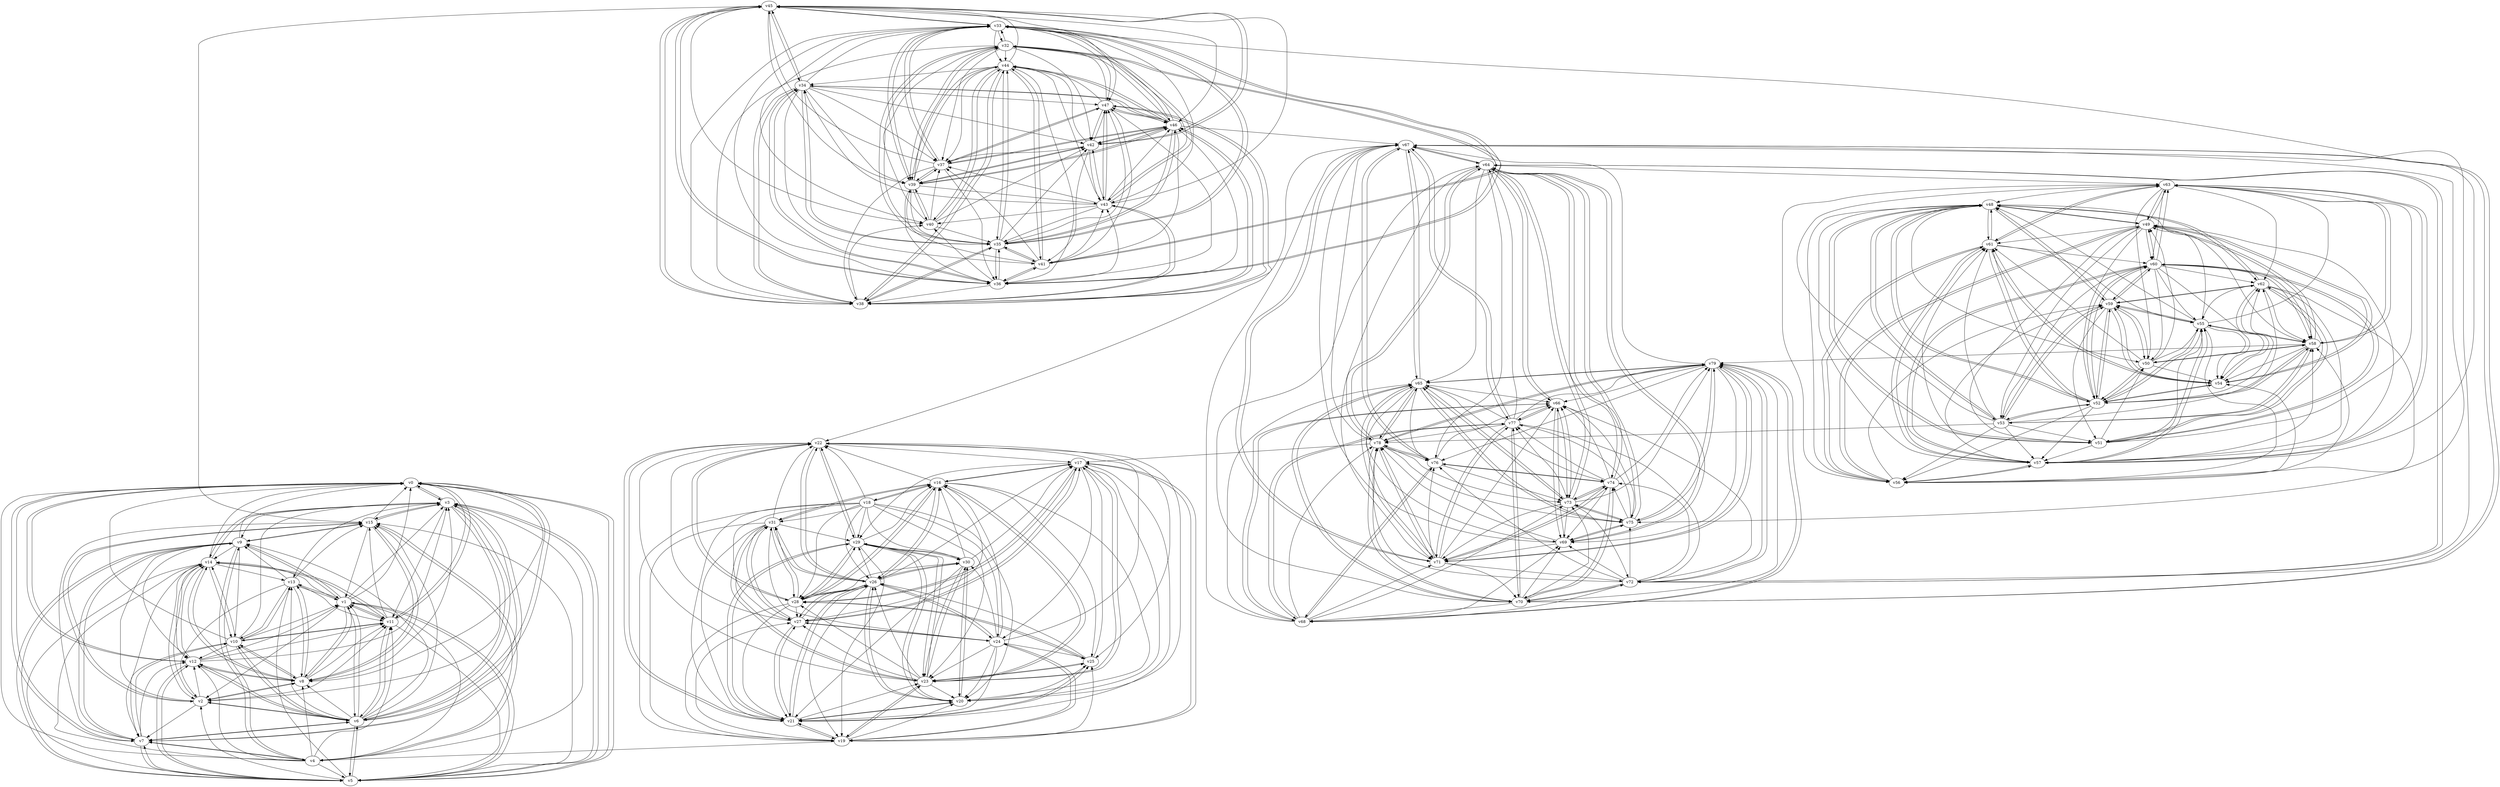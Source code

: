 digraph buchi_test118 {
    v0 [name="v0", player=0, priority=0];
    v1 [name="v1", player=0, priority=0];
    v2 [name="v2", player=0, priority=1];
    v3 [name="v3", player=1, priority=0];
    v4 [name="v4", player=1, priority=0];
    v5 [name="v5", player=1, priority=1];
    v6 [name="v6", player=0, priority=1];
    v7 [name="v7", player=0, priority=1];
    v8 [name="v8", player=0, priority=0];
    v9 [name="v9", player=1, priority=1];
    v10 [name="v10", player=0, priority=1];
    v11 [name="v11", player=0, priority=1];
    v12 [name="v12", player=0, priority=0];
    v13 [name="v13", player=0, priority=1];
    v14 [name="v14", player=1, priority=0];
    v15 [name="v15", player=0, priority=0];
    v16 [name="v16", player=0, priority=0];
    v17 [name="v17", player=1, priority=0];
    v18 [name="v18", player=0, priority=0];
    v19 [name="v19", player=0, priority=0];
    v20 [name="v20", player=0, priority=0];
    v21 [name="v21", player=0, priority=0];
    v22 [name="v22", player=0, priority=1];
    v23 [name="v23", player=0, priority=1];
    v24 [name="v24", player=1, priority=1];
    v25 [name="v25", player=1, priority=1];
    v26 [name="v26", player=1, priority=1];
    v27 [name="v27", player=0, priority=1];
    v28 [name="v28", player=1, priority=0];
    v29 [name="v29", player=0, priority=1];
    v30 [name="v30", player=0, priority=0];
    v31 [name="v31", player=1, priority=1];
    v32 [name="v32", player=0, priority=1];
    v33 [name="v33", player=1, priority=0];
    v34 [name="v34", player=1, priority=0];
    v35 [name="v35", player=0, priority=0];
    v36 [name="v36", player=0, priority=0];
    v37 [name="v37", player=1, priority=0];
    v38 [name="v38", player=0, priority=0];
    v39 [name="v39", player=0, priority=1];
    v40 [name="v40", player=1, priority=1];
    v41 [name="v41", player=0, priority=1];
    v42 [name="v42", player=1, priority=1];
    v43 [name="v43", player=1, priority=0];
    v44 [name="v44", player=1, priority=0];
    v45 [name="v45", player=0, priority=0];
    v46 [name="v46", player=1, priority=0];
    v47 [name="v47", player=0, priority=0];
    v48 [name="v48", player=0, priority=1];
    v49 [name="v49", player=0, priority=1];
    v50 [name="v50", player=0, priority=1];
    v51 [name="v51", player=0, priority=1];
    v52 [name="v52", player=0, priority=1];
    v53 [name="v53", player=1, priority=0];
    v54 [name="v54", player=1, priority=0];
    v55 [name="v55", player=0, priority=0];
    v56 [name="v56", player=1, priority=0];
    v57 [name="v57", player=1, priority=0];
    v58 [name="v58", player=0, priority=1];
    v59 [name="v59", player=0, priority=0];
    v60 [name="v60", player=0, priority=0];
    v61 [name="v61", player=0, priority=1];
    v62 [name="v62", player=1, priority=0];
    v63 [name="v63", player=0, priority=0];
    v64 [name="v64", player=1, priority=1];
    v65 [name="v65", player=1, priority=0];
    v66 [name="v66", player=1, priority=1];
    v67 [name="v67", player=1, priority=0];
    v68 [name="v68", player=0, priority=0];
    v69 [name="v69", player=0, priority=0];
    v70 [name="v70", player=1, priority=1];
    v71 [name="v71", player=1, priority=0];
    v72 [name="v72", player=1, priority=1];
    v73 [name="v73", player=1, priority=1];
    v74 [name="v74", player=0, priority=1];
    v75 [name="v75", player=1, priority=0];
    v76 [name="v76", player=0, priority=0];
    v77 [name="v77", player=0, priority=0];
    v78 [name="v78", player=1, priority=1];
    v79 [name="v79", player=0, priority=0];
    v26 -> v21;
    v55 -> v57;
    v59 -> v55;
    v26 -> v30;
    v18 -> v26;
    v70 -> v64;
    v67 -> v77;
    v70 -> v73;
    v0 -> v5;
    v11 -> v5;
    v11 -> v14;
    v63 -> v61;
    v41 -> v33;
    v44 -> v38;
    v73 -> v74;
    v33 -> v47;
    v3 -> v6;
    v3 -> v15;
    v22 -> v28;
    v74 -> v66;
    v7 -> v3;
    v26 -> v16;
    v55 -> v52;
    v7 -> v12;
    v59 -> v50;
    v18 -> v21;
    v18 -> v30;
    v70 -> v68;
    v70 -> v77;
    v19 -> v4;
    v11 -> v0;
    v48 -> v49;
    v48 -> v58;
    v63 -> v56;
    v41 -> v37;
    v73 -> v69;
    v51 -> v50;
    v14 -> v10;
    v67 -> v22;
    v74 -> v70;
    v74 -> v79;
    v66 -> v75;
    v15 -> v2;
    v36 -> v34;
    v36 -> v43;
    v47 -> v43;
    v26 -> v20;
    v55 -> v56;
    v18 -> v16;
    v59 -> v54;
    v29 -> v22;
    v77 -> v71;
    v69 -> v67;
    v21 -> v27;
    v48 -> v53;
    v10 -> v8;
    v62 -> v55;
    v73 -> v64;
    v33 -> v37;
    v44 -> v37;
    v3 -> v5;
    v14 -> v5;
    v3 -> v14;
    v78 -> v17;
    v51 -> v63;
    v35 -> v46;
    v28 -> v25;
    v36 -> v38;
    v47 -> v38;
    v65 -> v74;
    v36 -> v47;
    v6 -> v15;
    v77 -> v66;
    v21 -> v22;
    v50 -> v58;
    v40 -> v35;
    v69 -> v71;
    v40 -> v44;
    v10 -> v3;
    v10 -> v12;
    v2 -> v8;
    v62 -> v59;
    v25 -> v28;
    v73 -> v77;
    v3 -> v0;
    v14 -> v0;
    v32 -> v36;
    v3 -> v9;
    v43 -> v45;
    v35 -> v41;
    v17 -> v20;
    v36 -> v33;
    v65 -> v69;
    v17 -> v29;
    v28 -> v29;
    v47 -> v42;
    v65 -> v78;
    v76 -> v78;
    v6 -> v10;
    v29 -> v21;
    v77 -> v70;
    v29 -> v30;
    v69 -> v66;
    v77 -> v79;
    v21 -> v26;
    v69 -> v75;
    v10 -> v7;
    v39 -> v43;
    v62 -> v54;
    v2 -> v12;
    v54 -> v59;
    v73 -> v72;
    v24 -> v27;
    v43 -> v40;
    v72 -> v76;
    v35 -> v36;
    v17 -> v24;
    v57 -> v60;
    v47 -> v37;
    v65 -> v73;
    v76 -> v73;
    v68 -> v69;
    v47 -> v46;
    v68 -> v78;
    v6 -> v5;
    v29 -> v16;
    v58 -> v52;
    v77 -> v65;
    v61 -> v48;
    v42 -> v44;
    v61 -> v57;
    v58 -> v79;
    v10 -> v11;
    v2 -> v7;
    v62 -> v58;
    v24 -> v22;
    v32 -> v35;
    v16 -> v18;
    v43 -> v35;
    v24 -> v31;
    v51 -> v48;
    v32 -> v44;
    v16 -> v27;
    v43 -> v44;
    v64 -> v67;
    v64 -> v76;
    v17 -> v19;
    v28 -> v19;
    v36 -> v32;
    v9 -> v15;
    v47 -> v32;
    v17 -> v28;
    v49 -> v51;
    v57 -> v55;
    v49 -> v60;
    v76 -> v68;
    v68 -> v73;
    v6 -> v0;
    v6 -> v9;
    v42 -> v39;
    v50 -> v52;
    v61 -> v52;
    v50 -> v61;
    v39 -> v33;
    v20 -> v29;
    v31 -> v29;
    v10 -> v6;
    v23 -> v25;
    v39 -> v42;
    v2 -> v11;
    v54 -> v49;
    v13 -> v8;
    v72 -> v66;
    v24 -> v26;
    v53 -> v62;
    v32 -> v39;
    v16 -> v22;
    v72 -> v75;
    v64 -> v71;
    v16 -> v31;
    v35 -> v44;
    v5 -> v3;
    v46 -> v41;
    v9 -> v1;
    v5 -> v12;
    v9 -> v10;
    v38 -> v46;
    v17 -> v23;
    v57 -> v59;
    v68 -> v77;
    v6 -> v13;
    v42 -> v43;
    v71 -> v79;
    v61 -> v56;
    v39 -> v37;
    v23 -> v20;
    v39 -> v46;
    v23 -> v29;
    v53 -> v48;
    v24 -> v21;
    v53 -> v57;
    v43 -> v34;
    v16 -> v17;
    v72 -> v70;
    v24 -> v30;
    v64 -> v66;
    v72 -> v79;
    v16 -> v26;
    v64 -> v75;
    v5 -> v7;
    v9 -> v5;
    v65 -> v67;
    v9 -> v14;
    v76 -> v67;
    v57 -> v63;
    v27 -> v22;
    v27 -> v31;
    v79 -> v69;
    v19 -> v27;
    v71 -> v65;
    v79 -> v78;
    v71 -> v74;
    v42 -> v47;
    v12 -> v6;
    v31 -> v19;
    v60 -> v55;
    v39 -> v32;
    v31 -> v28;
    v4 -> v11;
    v52 -> v60;
    v1 -> v5;
    v34 -> v39;
    v45 -> v39;
    v1 -> v14;
    v24 -> v16;
    v53 -> v52;
    v56 -> v48;
    v24 -> v25;
    v53 -> v61;
    v72 -> v74;
    v56 -> v57;
    v5 -> v2;
    v9 -> v0;
    v67 -> v72;
    v57 -> v49;
    v38 -> v45;
    v57 -> v58;
    v49 -> v54;
    v27 -> v17;
    v8 -> v13;
    v49 -> v63;
    v27 -> v26;
    v71 -> v78;
    v12 -> v1;
    v60 -> v50;
    v31 -> v23;
    v60 -> v59;
    v23 -> v19;
    v52 -> v55;
    v4 -> v15;
    v23 -> v28;
    v1 -> v0;
    v13 -> v2;
    v45 -> v34;
    v1 -> v9;
    v13 -> v11;
    v53 -> v56;
    v37 -> v39;
    v64 -> v65;
    v56 -> v61;
    v46 -> v35;
    v26 -> v29;
    v78 -> v67;
    v5 -> v6;
    v46 -> v44;
    v38 -> v40;
    v67 -> v76;
    v78 -> v76;
    v70 -> v72;
    v27 -> v21;
    v19 -> v17;
    v30 -> v17;
    v79 -> v68;
    v30 -> v26;
    v48 -> v62;
    v63 -> v60;
    v12 -> v5;
    v60 -> v54;
    v12 -> v14;
    v52 -> v50;
    v60 -> v63;
    v33 -> v46;
    v44 -> v46;
    v52 -> v59;
    v1 -> v4;
    v34 -> v38;
    v45 -> v38;
    v1 -> v13;
    v53 -> v51;
    v34 -> v47;
    v45 -> v47;
    v26 -> v24;
    v46 -> v39;
    v18 -> v20;
    v38 -> v35;
    v67 -> v71;
    v78 -> v71;
    v18 -> v29;
    v70 -> v67;
    v8 -> v3;
    v8 -> v12;
    v0 -> v8;
    v19 -> v21;
    v30 -> v21;
    v79 -> v72;
    v71 -> v77;
    v12 -> v0;
    v41 -> v36;
    v60 -> v49;
    v33 -> v32;
    v60 -> v58;
    v4 -> v5;
    v33 -> v41;
    v44 -> v41;
    v52 -> v54;
    v4 -> v14;
    v45 -> v15;
    v34 -> v33;
    v45 -> v33;
    v74 -> v69;
    v34 -> v42;
    v45 -> v42;
    v37 -> v38;
    v15 -> v1;
    v37 -> v47;
    v7 -> v6;
    v26 -> v19;
    v7 -> v15;
    v59 -> v53;
    v26 -> v28;
    v18 -> v24;
    v59 -> v62;
    v67 -> v75;
    v78 -> v75;
    v0 -> v3;
    v40 -> v39;
    v30 -> v16;
    v48 -> v52;
    v0 -> v12;
    v63 -> v50;
    v19 -> v25;
    v48 -> v61;
    v25 -> v23;
    v4 -> v0;
    v44 -> v36;
    v4 -> v9;
    v33 -> v45;
    v44 -> v45;
    v52 -> v58;
    v22 -> v17;
    v3 -> v13;
    v14 -> v13;
    v22 -> v26;
    v51 -> v62;
    v74 -> v64;
    v34 -> v37;
    v74 -> v73;
    v37 -> v33;
    v66 -> v69;
    v7 -> v10;
    v36 -> v46;
    v55 -> v59;
    v59 -> v48;
    v18 -> v19;
    v67 -> v70;
    v78 -> v70;
    v18 -> v28;
    v8 -> v2;
    v8 -> v11;
    v0 -> v7;
    v41 -> v35;
    v41 -> v44;
    v33 -> v40;
    v44 -> v40;
    v14 -> v8;
    v22 -> v21;
    v51 -> v57;
    v66 -> v64;
    v74 -> v77;
    v66 -> v73;
    v15 -> v0;
    v15 -> v9;
    v7 -> v5;
    v36 -> v41;
    v47 -> v41;
    v55 -> v54;
    v59 -> v52;
    v55 -> v63;
    v67 -> v65;
    v78 -> v65;
    v18 -> v23;
    v29 -> v20;
    v77 -> v78;
    v21 -> v25;
    v48 -> v51;
    v63 -> v49;
    v41 -> v39;
    v33 -> v35;
    v44 -> v35;
    v73 -> v71;
    v33 -> v44;
    v14 -> v3;
    v14 -> v12;
    v22 -> v25;
    v51 -> v61;
    v66 -> v68;
    v66 -> v77;
    v15 -> v4;
    v7 -> v0;
    v55 -> v49;
    v7 -> v9;
    v36 -> v45;
    v55 -> v58;
    v77 -> v64;
    v58 -> v60;
    v21 -> v20;
    v21 -> v29;
    v40 -> v42;
    v69 -> v78;
    v10 -> v1;
    v62 -> v48;
    v2 -> v6;
    v62 -> v57;
    v2 -> v15;
    v25 -> v17;
    v73 -> v66;
    v25 -> v26;
    v54 -> v62;
    v73 -> v75;
    v3 -> v7;
    v14 -> v7;
    v32 -> v43;
    v17 -> v27;
    v28 -> v27;
    v7 -> v4;
    v36 -> v40;
    v65 -> v76;
    v6 -> v8;
    v29 -> v19;
    v58 -> v55;
    v77 -> v68;
    v29 -> v28;
    v69 -> v64;
    v61 -> v60;
    v40 -> v37;
    v10 -> v14;
    v25 -> v21;
    v32 -> v38;
    v3 -> v2;
    v14 -> v2;
    v35 -> v34;
    v43 -> v38;
    v3 -> v11;
    v14 -> v11;
    v43 -> v47;
    v51 -> v60;
    v28 -> v22;
    v36 -> v35;
    v65 -> v71;
    v55 -> v48;
    v28 -> v31;
    v68 -> v67;
    v47 -> v44;
    v46 -> v67;
    v68 -> v76;
    v6 -> v3;
    v6 -> v12;
    v58 -> v50;
    v29 -> v23;
    v77 -> v72;
    v21 -> v19;
    v50 -> v55;
    v40 -> v32;
    v61 -> v55;
    v10 -> v0;
    v39 -> v36;
    v62 -> v56;
    v2 -> v14;
    v54 -> v52;
    v73 -> v65;
    v54 -> v61;
    v24 -> v20;
    v32 -> v33;
    v72 -> v69;
    v32 -> v42;
    v16 -> v25;
    v43 -> v42;
    v35 -> v38;
    v51 -> v55;
    v64 -> v74;
    v72 -> v78;
    v35 -> v47;
    v9 -> v4;
    v5 -> v15;
    v28 -> v17;
    v65 -> v66;
    v76 -> v66;
    v28 -> v26;
    v65 -> v75;
    v49 -> v58;
    v68 -> v71;
    v6 -> v7;
    v58 -> v54;
    v42 -> v37;
    v77 -> v67;
    v58 -> v63;
    v42 -> v46;
    v21 -> v23;
    v50 -> v59;
    v31 -> v27;
    v39 -> v40;
    v10 -> v13;
    v62 -> v51;
    v2 -> v9;
    v75 -> v79;
    v13 -> v15;
    v72 -> v64;
    v53 -> v60;
    v32 -> v37;
    v16 -> v20;
    v43 -> v37;
    v35 -> v33;
    v64 -> v69;
    v43 -> v46;
    v35 -> v42;
    v64 -> v78;
    v53 -> v78;
    v5 -> v1;
    v57 -> v48;
    v38 -> v44;
    v17 -> v21;
    v28 -> v21;
    v65 -> v70;
    v49 -> v53;
    v28 -> v30;
    v68 -> v66;
    v65 -> v79;
    v6 -> v2;
    v6 -> v11;
    v58 -> v49;
    v42 -> v41;
    v50 -> v54;
    v61 -> v54;
    v61 -> v63;
    v31 -> v22;
    v20 -> v22;
    v39 -> v35;
    v39 -> v44;
    v23 -> v27;
    v75 -> v65;
    v75 -> v74;
    v13 -> v1;
    v1 -> v8;
    v13 -> v10;
    v24 -> v19;
    v43 -> v32;
    v72 -> v68;
    v64 -> v73;
    v46 -> v34;
    v17 -> v16;
    v28 -> v16;
    v9 -> v12;
    v49 -> v48;
    v57 -> v61;
    v76 -> v74;
    v79 -> v67;
    v68 -> v79;
    v79 -> v76;
    v58 -> v53;
    v71 -> v72;
    v50 -> v49;
    v42 -> v45;
    v20 -> v26;
    v31 -> v26;
    v60 -> v62;
    v23 -> v22;
    v23 -> v31;
    v75 -> v69;
    v1 -> v3;
    v34 -> v46;
    v45 -> v46;
    v24 -> v23;
    v53 -> v59;
    v35 -> v32;
    v16 -> v28;
    v5 -> v0;
    v46 -> v38;
    v38 -> v34;
    v5 -> v9;
    v46 -> v47;
    v9 -> v7;
    v38 -> v43;
    v57 -> v56;
    v78 -> v79;
    v49 -> v52;
    v68 -> v65;
    v49 -> v61;
    v27 -> v24;
    v6 -> v1;
    v19 -> v20;
    v30 -> v20;
    v79 -> v71;
    v30 -> v29;
    v71 -> v67;
    v71 -> v76;
    v12 -> v8;
    v20 -> v21;
    v31 -> v21;
    v60 -> v57;
    v23 -> v17;
    v52 -> v53;
    v20 -> v30;
    v23 -> v26;
    v52 -> v62;
    v75 -> v64;
    v75 -> v73;
    v13 -> v9;
    v34 -> v41;
    v53 -> v63;
    v37 -> v46;
    v64 -> v63;
    v16 -> v23;
    v56 -> v59;
    v64 -> v72;
    v46 -> v33;
    v57 -> v33;
    v26 -> v27;
    v46 -> v42;
    v5 -> v13;
    v38 -> v47;
    v70 -> v79;
    v49 -> v56;
    v8 -> v15;
    v79 -> v66;
    v0 -> v11;
    v19 -> v24;
    v79 -> v75;
    v63 -> v58;
    v12 -> v3;
    v31 -> v16;
    v60 -> v52;
    v52 -> v48;
    v20 -> v25;
    v4 -> v8;
    v52 -> v57;
    v23 -> v30;
    v75 -> v77;
    v1 -> v2;
    v34 -> v36;
    v45 -> v36;
    v1 -> v11;
    v34 -> v45;
    v53 -> v58;
    v56 -> v54;
    v26 -> v22;
    v46 -> v37;
    v26 -> v31;
    v38 -> v33;
    v18 -> v27;
    v70 -> v65;
    v70 -> v74;
    v8 -> v1;
    v8 -> v10;
    v0 -> v6;
    v11 -> v6;
    v11 -> v15;
    v71 -> v66;
    v63 -> v62;
    v41 -> v43;
    v4 -> v3;
    v33 -> v39;
    v23 -> v16;
    v44 -> v39;
    v4 -> v12;
    v52 -> v61;
    v22 -> v29;
    v1 -> v6;
    v45 -> v40;
    v74 -> v76;
    v37 -> v36;
    v56 -> v49;
    v37 -> v45;
    v15 -> v8;
    v56 -> v58;
    v26 -> v17;
    v46 -> v32;
    v59 -> v51;
    v67 -> v64;
    v78 -> v64;
    v18 -> v22;
    v59 -> v60;
    v78 -> v73;
    v18 -> v31;
    v70 -> v69;
    v70 -> v78;
    v11 -> v1;
    v8 -> v14;
    v48 -> v50;
    v79 -> v65;
    v11 -> v10;
    v63 -> v48;
    v19 -> v23;
    v30 -> v23;
    v48 -> v59;
    v63 -> v57;
    v71 -> v70;
    v60 -> v51;
    v44 -> v34;
    v12 -> v11;
    v4 -> v7;
    v33 -> v43;
    v52 -> v56;
    v73 -> v79;
    v34 -> v35;
    v74 -> v71;
    v15 -> v3;
}
